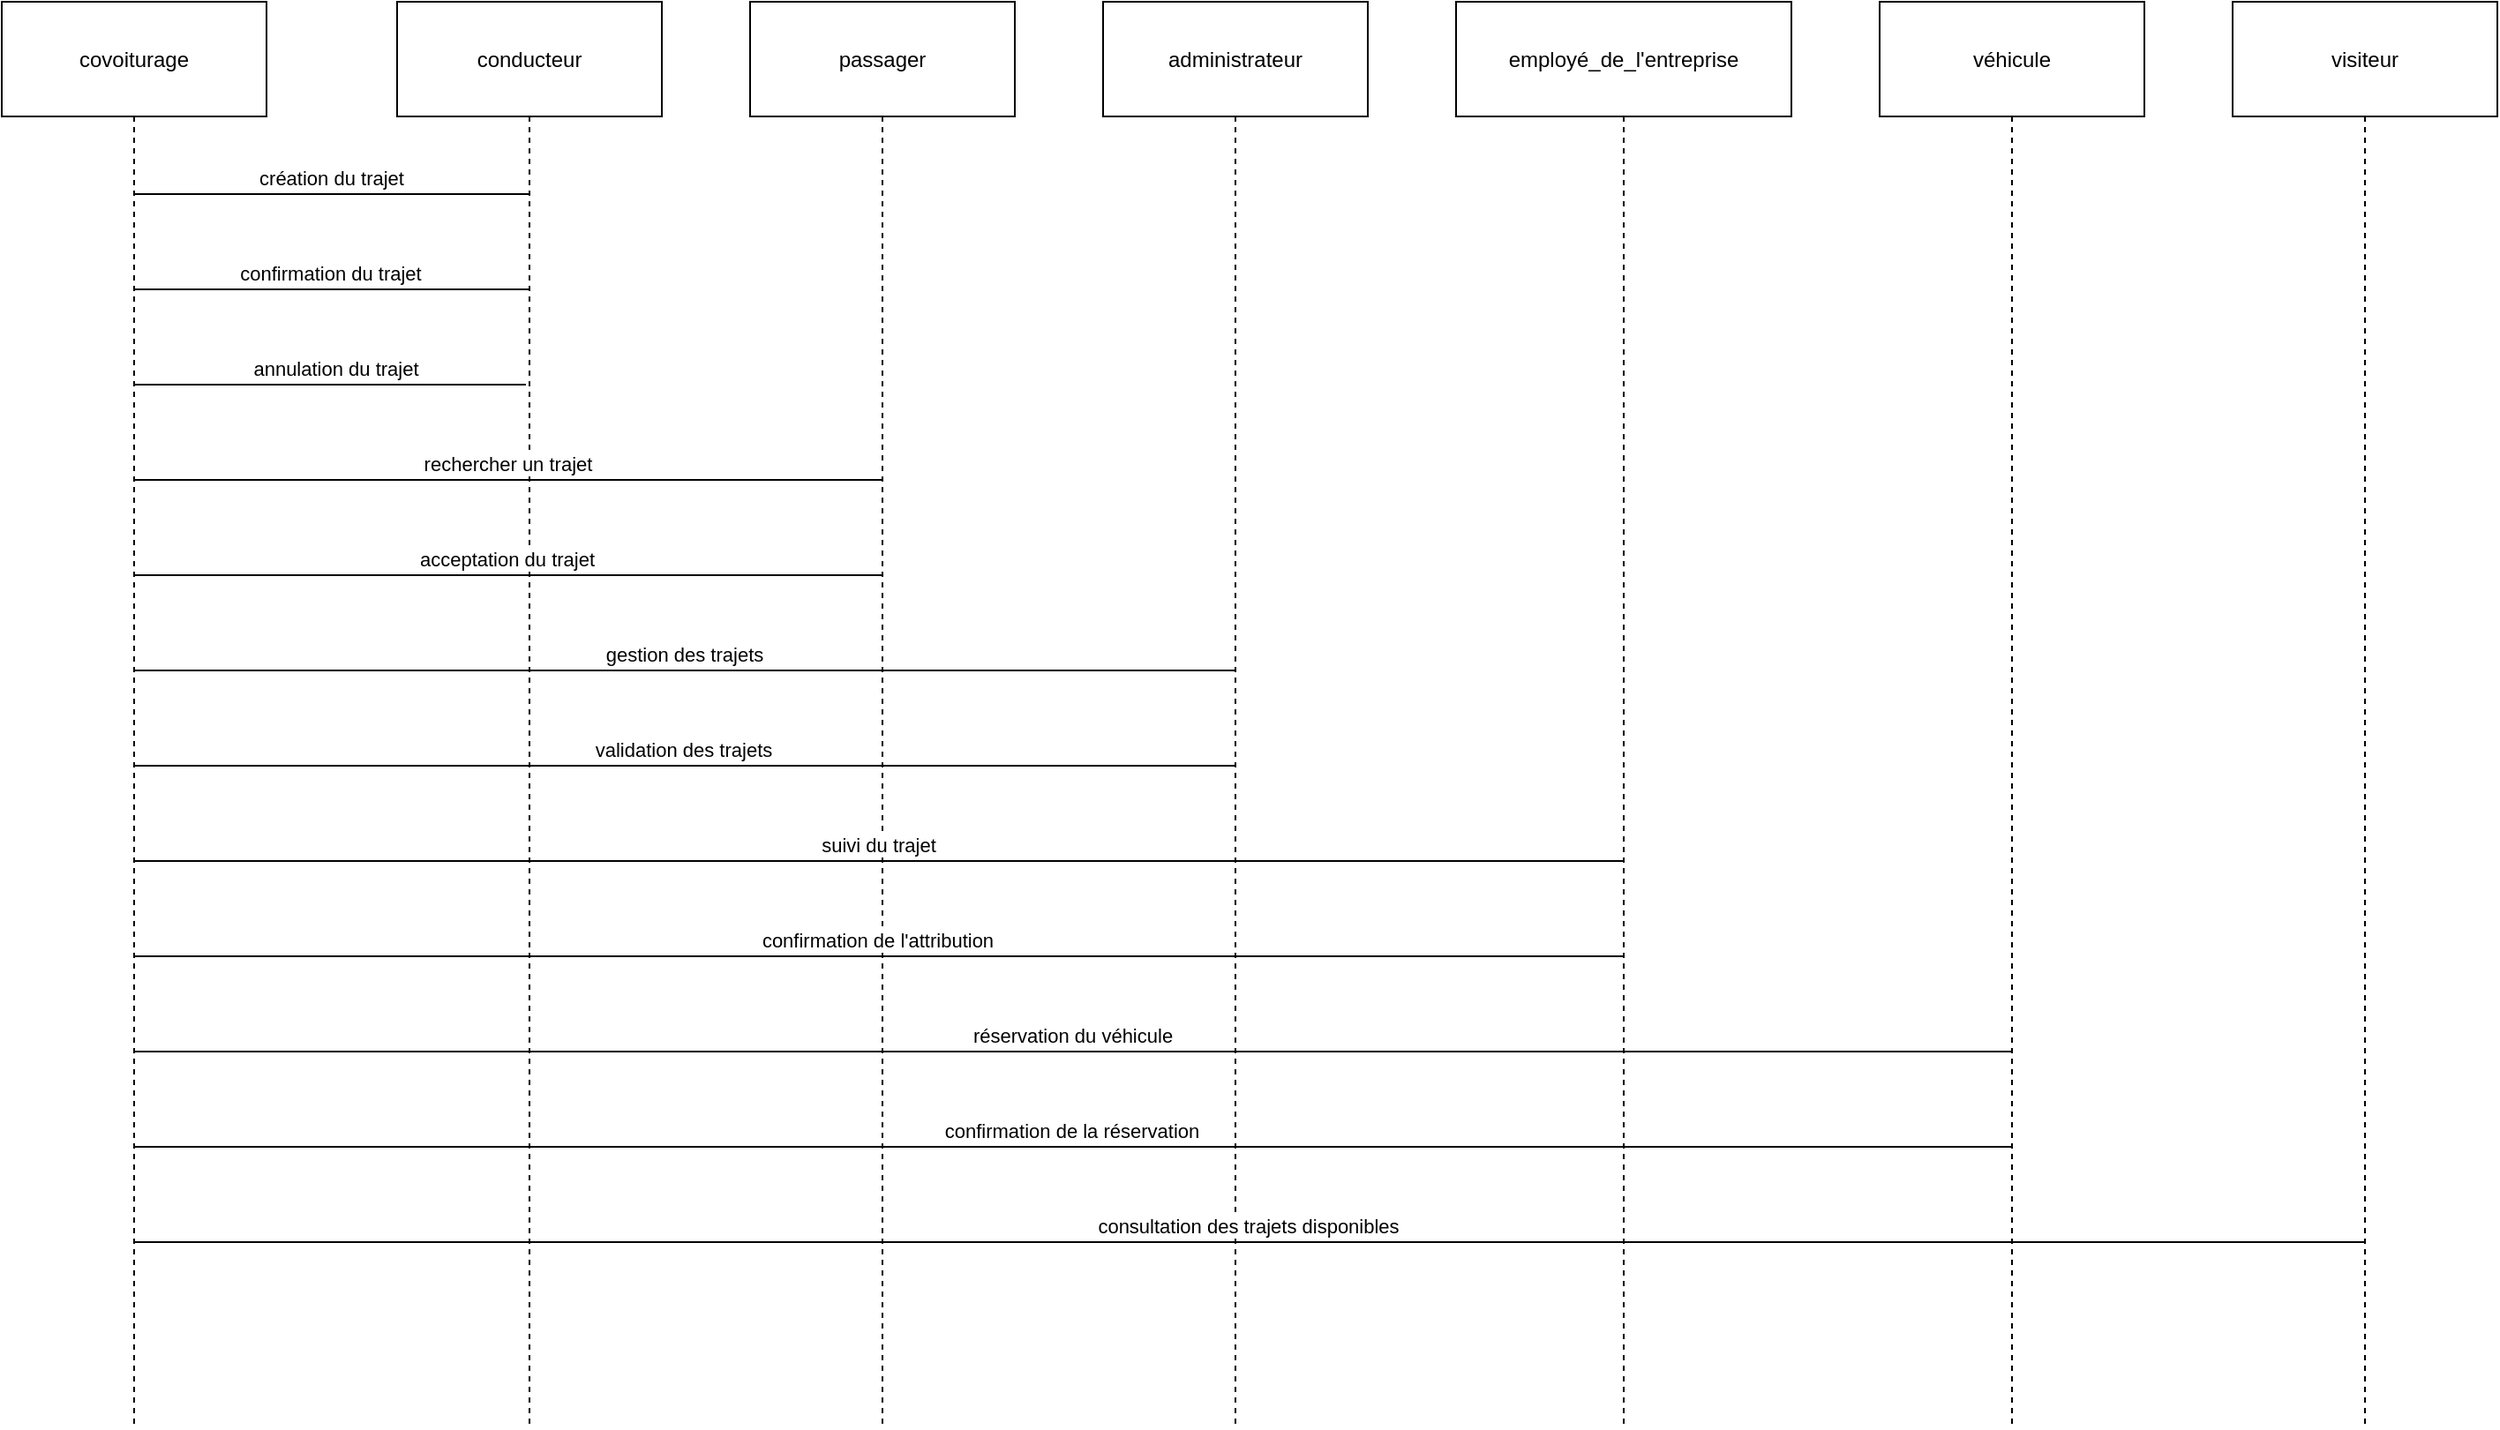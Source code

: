 <mxfile version="26.0.5">
  <diagram name="Page-1" id="mxpjh5IH-a_DiJJOX9Tp">
    <mxGraphModel dx="1400" dy="744" grid="1" gridSize="10" guides="1" tooltips="1" connect="1" arrows="1" fold="1" page="1" pageScale="1" pageWidth="827" pageHeight="1169" math="0" shadow="0">
      <root>
        <mxCell id="0" />
        <mxCell id="1" parent="0" />
        <mxCell id="2" value="covoiturage" style="shape=umlLifeline;perimeter=lifelinePerimeter;whiteSpace=wrap;container=1;dropTarget=0;collapsible=0;recursiveResize=0;outlineConnect=0;portConstraint=eastwest;newEdgeStyle={&quot;edgeStyle&quot;:&quot;elbowEdgeStyle&quot;,&quot;elbow&quot;:&quot;vertical&quot;,&quot;curved&quot;:0,&quot;rounded&quot;:0};size=65;" parent="1" vertex="1">
          <mxGeometry width="150" height="808" as="geometry" />
        </mxCell>
        <mxCell id="3" value="conducteur" style="shape=umlLifeline;perimeter=lifelinePerimeter;whiteSpace=wrap;container=1;dropTarget=0;collapsible=0;recursiveResize=0;outlineConnect=0;portConstraint=eastwest;newEdgeStyle={&quot;edgeStyle&quot;:&quot;elbowEdgeStyle&quot;,&quot;elbow&quot;:&quot;vertical&quot;,&quot;curved&quot;:0,&quot;rounded&quot;:0};size=65;" parent="1" vertex="1">
          <mxGeometry x="224" width="150" height="808" as="geometry" />
        </mxCell>
        <mxCell id="4" value="passager" style="shape=umlLifeline;perimeter=lifelinePerimeter;whiteSpace=wrap;container=1;dropTarget=0;collapsible=0;recursiveResize=0;outlineConnect=0;portConstraint=eastwest;newEdgeStyle={&quot;edgeStyle&quot;:&quot;elbowEdgeStyle&quot;,&quot;elbow&quot;:&quot;vertical&quot;,&quot;curved&quot;:0,&quot;rounded&quot;:0};size=65;" parent="1" vertex="1">
          <mxGeometry x="424" width="150" height="808" as="geometry" />
        </mxCell>
        <mxCell id="5" value="administrateur" style="shape=umlLifeline;perimeter=lifelinePerimeter;whiteSpace=wrap;container=1;dropTarget=0;collapsible=0;recursiveResize=0;outlineConnect=0;portConstraint=eastwest;newEdgeStyle={&quot;edgeStyle&quot;:&quot;elbowEdgeStyle&quot;,&quot;elbow&quot;:&quot;vertical&quot;,&quot;curved&quot;:0,&quot;rounded&quot;:0};size=65;" parent="1" vertex="1">
          <mxGeometry x="624" width="150" height="808" as="geometry" />
        </mxCell>
        <mxCell id="6" value="employé_de_l&#39;entreprise" style="shape=umlLifeline;perimeter=lifelinePerimeter;whiteSpace=wrap;container=1;dropTarget=0;collapsible=0;recursiveResize=0;outlineConnect=0;portConstraint=eastwest;newEdgeStyle={&quot;edgeStyle&quot;:&quot;elbowEdgeStyle&quot;,&quot;elbow&quot;:&quot;vertical&quot;,&quot;curved&quot;:0,&quot;rounded&quot;:0};size=65;" parent="1" vertex="1">
          <mxGeometry x="824" width="190" height="808" as="geometry" />
        </mxCell>
        <mxCell id="7" value="véhicule" style="shape=umlLifeline;perimeter=lifelinePerimeter;whiteSpace=wrap;container=1;dropTarget=0;collapsible=0;recursiveResize=0;outlineConnect=0;portConstraint=eastwest;newEdgeStyle={&quot;edgeStyle&quot;:&quot;elbowEdgeStyle&quot;,&quot;elbow&quot;:&quot;vertical&quot;,&quot;curved&quot;:0,&quot;rounded&quot;:0};size=65;" parent="1" vertex="1">
          <mxGeometry x="1064" width="150" height="808" as="geometry" />
        </mxCell>
        <mxCell id="8" value="visiteur" style="shape=umlLifeline;perimeter=lifelinePerimeter;whiteSpace=wrap;container=1;dropTarget=0;collapsible=0;recursiveResize=0;outlineConnect=0;portConstraint=eastwest;newEdgeStyle={&quot;edgeStyle&quot;:&quot;elbowEdgeStyle&quot;,&quot;elbow&quot;:&quot;vertical&quot;,&quot;curved&quot;:0,&quot;rounded&quot;:0};size=65;" parent="1" vertex="1">
          <mxGeometry x="1264" width="150" height="808" as="geometry" />
        </mxCell>
        <mxCell id="9" value="création du trajet" style="verticalAlign=bottom;edgeStyle=elbowEdgeStyle;elbow=vertical;curved=0;rounded=0;endArrow=none;" parent="1" source="2" target="3" edge="1">
          <mxGeometry relative="1" as="geometry">
            <Array as="points">
              <mxPoint x="197" y="109" />
            </Array>
          </mxGeometry>
        </mxCell>
        <mxCell id="10" value="confirmation du trajet" style="verticalAlign=bottom;edgeStyle=elbowEdgeStyle;elbow=vertical;curved=0;rounded=0;endArrow=none;" parent="1" source="3" target="2" edge="1">
          <mxGeometry relative="1" as="geometry">
            <Array as="points">
              <mxPoint x="197" y="163" />
            </Array>
          </mxGeometry>
        </mxCell>
        <mxCell id="11" value="annulation du trajet" style="verticalAlign=bottom;edgeStyle=elbowEdgeStyle;elbow=vertical;curved=0;rounded=0;endArrow=none;" parent="1" target="2" edge="1">
          <mxGeometry relative="1" as="geometry">
            <Array as="points">
              <mxPoint x="297" y="217" />
            </Array>
            <mxPoint x="290" y="217" as="sourcePoint" />
          </mxGeometry>
        </mxCell>
        <mxCell id="12" value="rechercher un trajet" style="verticalAlign=bottom;edgeStyle=elbowEdgeStyle;elbow=vertical;curved=0;rounded=0;endArrow=none;" parent="1" source="2" target="4" edge="1">
          <mxGeometry relative="1" as="geometry">
            <Array as="points">
              <mxPoint x="297" y="271" />
            </Array>
          </mxGeometry>
        </mxCell>
        <mxCell id="13" value="acceptation du trajet" style="verticalAlign=bottom;edgeStyle=elbowEdgeStyle;elbow=vertical;curved=0;rounded=0;endArrow=none;" parent="1" source="4" target="2" edge="1">
          <mxGeometry relative="1" as="geometry">
            <Array as="points">
              <mxPoint x="297" y="325" />
            </Array>
          </mxGeometry>
        </mxCell>
        <mxCell id="14" value="gestion des trajets" style="verticalAlign=bottom;edgeStyle=elbowEdgeStyle;elbow=vertical;curved=0;rounded=0;endArrow=none;" parent="1" source="2" target="5" edge="1">
          <mxGeometry relative="1" as="geometry">
            <Array as="points">
              <mxPoint x="397" y="379" />
            </Array>
          </mxGeometry>
        </mxCell>
        <mxCell id="15" value="validation des trajets" style="verticalAlign=bottom;edgeStyle=elbowEdgeStyle;elbow=vertical;curved=0;rounded=0;endArrow=none;" parent="1" source="5" target="2" edge="1">
          <mxGeometry relative="1" as="geometry">
            <Array as="points">
              <mxPoint x="397" y="433" />
            </Array>
          </mxGeometry>
        </mxCell>
        <mxCell id="16" value="suivi du trajet" style="verticalAlign=bottom;edgeStyle=elbowEdgeStyle;elbow=vertical;curved=0;rounded=0;endArrow=none;" parent="1" source="2" target="6" edge="1">
          <mxGeometry relative="1" as="geometry">
            <Array as="points">
              <mxPoint x="507" y="487" />
            </Array>
          </mxGeometry>
        </mxCell>
        <mxCell id="17" value="confirmation de l&#39;attribution" style="verticalAlign=bottom;edgeStyle=elbowEdgeStyle;elbow=vertical;curved=0;rounded=0;endArrow=none;" parent="1" source="6" target="2" edge="1">
          <mxGeometry relative="1" as="geometry">
            <Array as="points">
              <mxPoint x="507" y="541" />
            </Array>
          </mxGeometry>
        </mxCell>
        <mxCell id="18" value="réservation du véhicule" style="verticalAlign=bottom;edgeStyle=elbowEdgeStyle;elbow=horizontal;curved=0;rounded=0;endArrow=none;" parent="1" source="2" target="7" edge="1">
          <mxGeometry relative="1" as="geometry">
            <Array as="points">
              <mxPoint x="617" y="595" />
            </Array>
          </mxGeometry>
        </mxCell>
        <mxCell id="19" value="confirmation de la réservation" style="verticalAlign=bottom;edgeStyle=elbowEdgeStyle;elbow=vertical;curved=0;rounded=0;endArrow=none;" parent="1" source="7" target="2" edge="1">
          <mxGeometry relative="1" as="geometry">
            <Array as="points">
              <mxPoint x="617" y="649" />
            </Array>
          </mxGeometry>
        </mxCell>
        <mxCell id="20" value="consultation des trajets disponibles" style="verticalAlign=bottom;edgeStyle=elbowEdgeStyle;elbow=vertical;curved=0;rounded=0;endArrow=none;" parent="1" source="8" target="2" edge="1">
          <mxGeometry relative="1" as="geometry">
            <Array as="points">
              <mxPoint x="717" y="703" />
            </Array>
          </mxGeometry>
        </mxCell>
      </root>
    </mxGraphModel>
  </diagram>
</mxfile>
